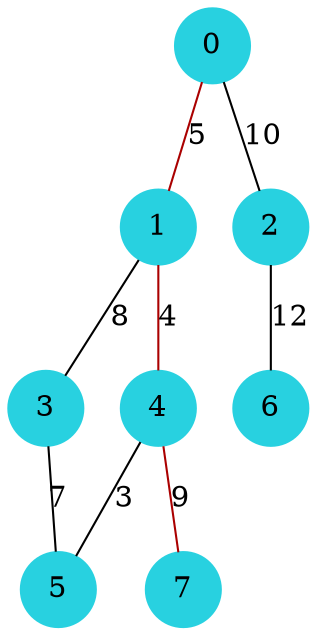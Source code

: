 strict graph BusStops {
	splines = line
	node [shape = circle, style = filled, color = "#28d1e0"]; 0;
	node [shape = circle, style = filled, color = "#28d1e0"]; 1;
	node [shape = circle, style = filled, color = "#28d1e0"]; 2;
	node [shape = circle, style = filled, color = "#28d1e0"]; 3;
	node [shape = circle, style = filled, color = "#28d1e0"]; 4;
	node [shape = circle, style = filled, color = "#28d1e0"]; 5;
	node [shape = circle, style = filled, color = "#28d1e0"]; 6;
	node [shape = circle, style = filled, color = "#28d1e0"]; 7;

	0 -- 1 [color = "#aa0000", label = 5];
	0 -- 2 [label = 10];
	1 -- 0 [color = "#aa0000", label = 5];
	1 -- 3 [label = 8];
	1 -- 4 [color = "#aa0000", label = 4];
	2 -- 0 [label = 10];
	2 -- 6 [label = 12];
	3 -- 1 [label = 8];
	3 -- 5 [label = 7];
	4 -- 1 [color = "#aa0000", label = 4];
	4 -- 5 [label = 3];
	4 -- 7 [color = "#aa0000", label = 9];
	5 -- 3 [label = 7];
	5 -- 4 [label = 3];
	6 -- 2 [label = 12];
	7 -- 4 [color = "#aa0000", label = 9];
}
